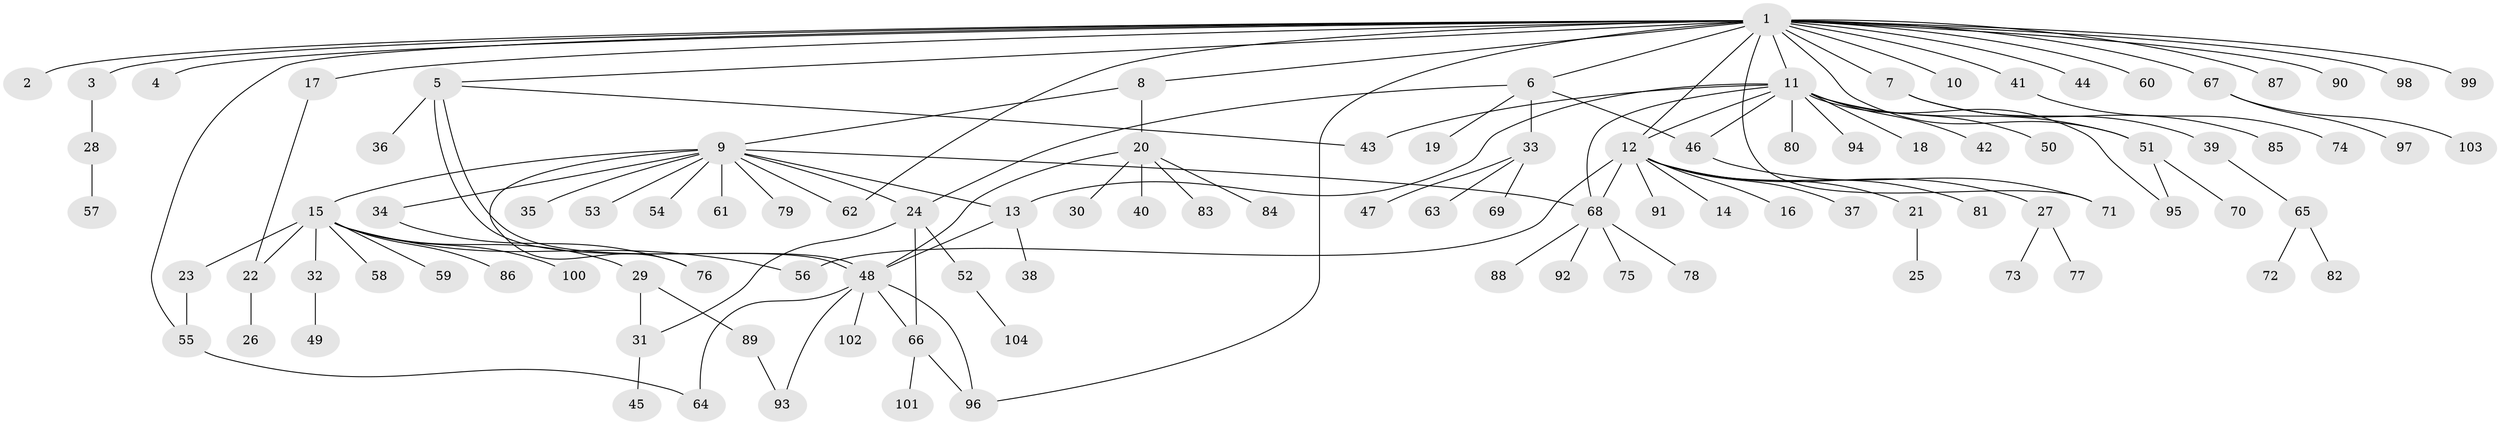 // coarse degree distribution, {21: 0.024390243902439025, 1: 0.6341463414634146, 2: 0.14634146341463414, 6: 0.024390243902439025, 7: 0.024390243902439025, 3: 0.0975609756097561, 16: 0.024390243902439025, 8: 0.024390243902439025}
// Generated by graph-tools (version 1.1) at 2025/18/03/04/25 18:18:23]
// undirected, 104 vertices, 127 edges
graph export_dot {
graph [start="1"]
  node [color=gray90,style=filled];
  1;
  2;
  3;
  4;
  5;
  6;
  7;
  8;
  9;
  10;
  11;
  12;
  13;
  14;
  15;
  16;
  17;
  18;
  19;
  20;
  21;
  22;
  23;
  24;
  25;
  26;
  27;
  28;
  29;
  30;
  31;
  32;
  33;
  34;
  35;
  36;
  37;
  38;
  39;
  40;
  41;
  42;
  43;
  44;
  45;
  46;
  47;
  48;
  49;
  50;
  51;
  52;
  53;
  54;
  55;
  56;
  57;
  58;
  59;
  60;
  61;
  62;
  63;
  64;
  65;
  66;
  67;
  68;
  69;
  70;
  71;
  72;
  73;
  74;
  75;
  76;
  77;
  78;
  79;
  80;
  81;
  82;
  83;
  84;
  85;
  86;
  87;
  88;
  89;
  90;
  91;
  92;
  93;
  94;
  95;
  96;
  97;
  98;
  99;
  100;
  101;
  102;
  103;
  104;
  1 -- 2;
  1 -- 3;
  1 -- 4;
  1 -- 5;
  1 -- 6;
  1 -- 7;
  1 -- 8;
  1 -- 10;
  1 -- 11;
  1 -- 12;
  1 -- 17;
  1 -- 41;
  1 -- 44;
  1 -- 51;
  1 -- 55;
  1 -- 60;
  1 -- 62;
  1 -- 67;
  1 -- 71;
  1 -- 87;
  1 -- 90;
  1 -- 96;
  1 -- 98;
  1 -- 99;
  3 -- 28;
  5 -- 36;
  5 -- 43;
  5 -- 48;
  5 -- 48;
  6 -- 19;
  6 -- 24;
  6 -- 33;
  6 -- 46;
  7 -- 39;
  7 -- 85;
  8 -- 9;
  8 -- 20;
  9 -- 13;
  9 -- 15;
  9 -- 24;
  9 -- 34;
  9 -- 35;
  9 -- 53;
  9 -- 54;
  9 -- 61;
  9 -- 62;
  9 -- 68;
  9 -- 76;
  9 -- 79;
  11 -- 12;
  11 -- 13;
  11 -- 18;
  11 -- 42;
  11 -- 43;
  11 -- 46;
  11 -- 50;
  11 -- 51;
  11 -- 68;
  11 -- 80;
  11 -- 94;
  11 -- 95;
  12 -- 14;
  12 -- 16;
  12 -- 21;
  12 -- 27;
  12 -- 37;
  12 -- 56;
  12 -- 68;
  12 -- 81;
  12 -- 91;
  13 -- 38;
  13 -- 48;
  15 -- 22;
  15 -- 23;
  15 -- 29;
  15 -- 32;
  15 -- 56;
  15 -- 58;
  15 -- 59;
  15 -- 86;
  15 -- 100;
  17 -- 22;
  20 -- 30;
  20 -- 40;
  20 -- 48;
  20 -- 83;
  20 -- 84;
  21 -- 25;
  22 -- 26;
  23 -- 55;
  24 -- 31;
  24 -- 52;
  24 -- 66;
  27 -- 73;
  27 -- 77;
  28 -- 57;
  29 -- 31;
  29 -- 89;
  31 -- 45;
  32 -- 49;
  33 -- 47;
  33 -- 63;
  33 -- 69;
  34 -- 76;
  39 -- 65;
  41 -- 74;
  46 -- 71;
  48 -- 64;
  48 -- 66;
  48 -- 93;
  48 -- 96;
  48 -- 102;
  51 -- 70;
  51 -- 95;
  52 -- 104;
  55 -- 64;
  65 -- 72;
  65 -- 82;
  66 -- 96;
  66 -- 101;
  67 -- 97;
  67 -- 103;
  68 -- 75;
  68 -- 78;
  68 -- 88;
  68 -- 92;
  89 -- 93;
}
